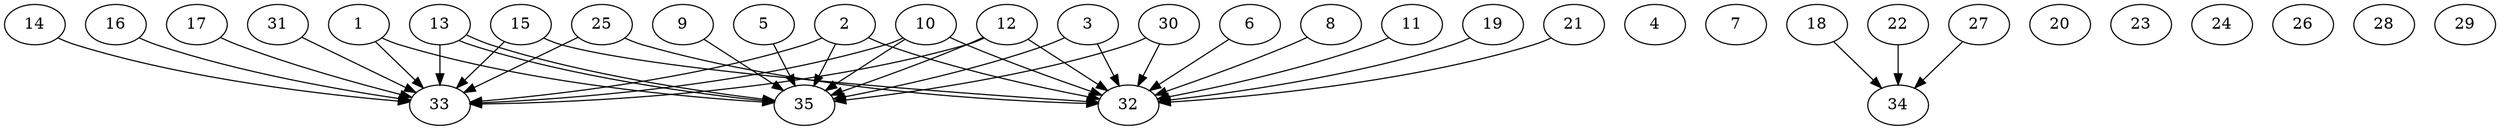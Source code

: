 // DAG automatically generated by daggen at Thu Oct  3 14:05:36 2019
// ./daggen --dot -n 35 --ccr 0.5 --fat 0.9 --regular 0.5 --density 0.5 --mindata 5242880 --maxdata 52428800 
digraph G {
  1 [size="22323200", alpha="0.02", expect_size="11161600"] 
  1 -> 33 [size ="11161600"]
  1 -> 35 [size ="11161600"]
  2 [size="40646656", alpha="0.06", expect_size="20323328"] 
  2 -> 32 [size ="20323328"]
  2 -> 33 [size ="20323328"]
  2 -> 35 [size ="20323328"]
  3 [size="75700224", alpha="0.03", expect_size="37850112"] 
  3 -> 32 [size ="37850112"]
  3 -> 35 [size ="37850112"]
  4 [size="15104000", alpha="0.14", expect_size="7552000"] 
  5 [size="88209408", alpha="0.18", expect_size="44104704"] 
  5 -> 35 [size ="44104704"]
  6 [size="39821312", alpha="0.13", expect_size="19910656"] 
  6 -> 32 [size ="19910656"]
  7 [size="37982208", alpha="0.11", expect_size="18991104"] 
  8 [size="61847552", alpha="0.16", expect_size="30923776"] 
  8 -> 32 [size ="30923776"]
  9 [size="28338176", alpha="0.19", expect_size="14169088"] 
  9 -> 35 [size ="14169088"]
  10 [size="89106432", alpha="0.15", expect_size="44553216"] 
  10 -> 32 [size ="44553216"]
  10 -> 33 [size ="44553216"]
  10 -> 35 [size ="44553216"]
  11 [size="51339264", alpha="0.03", expect_size="25669632"] 
  11 -> 32 [size ="25669632"]
  12 [size="61417472", alpha="0.06", expect_size="30708736"] 
  12 -> 32 [size ="30708736"]
  12 -> 33 [size ="30708736"]
  12 -> 35 [size ="30708736"]
  13 [size="88446976", alpha="0.14", expect_size="44223488"] 
  13 -> 33 [size ="44223488"]
  13 -> 35 [size ="44223488"]
  13 -> 35 [size ="44223488"]
  14 [size="103827456", alpha="0.07", expect_size="51913728"] 
  14 -> 33 [size ="51913728"]
  15 [size="74450944", alpha="0.06", expect_size="37225472"] 
  15 -> 32 [size ="37225472"]
  15 -> 33 [size ="37225472"]
  16 [size="65576960", alpha="0.07", expect_size="32788480"] 
  16 -> 33 [size ="32788480"]
  17 [size="32002048", alpha="0.16", expect_size="16001024"] 
  17 -> 33 [size ="16001024"]
  18 [size="83529728", alpha="0.15", expect_size="41764864"] 
  18 -> 34 [size ="41764864"]
  19 [size="65839104", alpha="0.09", expect_size="32919552"] 
  19 -> 32 [size ="32919552"]
  20 [size="59686912", alpha="0.05", expect_size="29843456"] 
  21 [size="34121728", alpha="0.04", expect_size="17060864"] 
  21 -> 32 [size ="17060864"]
  22 [size="50571264", alpha="0.08", expect_size="25285632"] 
  22 -> 34 [size ="25285632"]
  23 [size="78415872", alpha="0.07", expect_size="39207936"] 
  24 [size="50393088", alpha="0.07", expect_size="25196544"] 
  25 [size="82161664", alpha="0.03", expect_size="41080832"] 
  25 -> 32 [size ="41080832"]
  25 -> 33 [size ="41080832"]
  26 [size="14342144", alpha="0.05", expect_size="7171072"] 
  27 [size="48900096", alpha="0.13", expect_size="24450048"] 
  27 -> 34 [size ="24450048"]
  28 [size="28078080", alpha="0.12", expect_size="14039040"] 
  29 [size="98381824", alpha="0.15", expect_size="49190912"] 
  30 [size="47915008", alpha="0.14", expect_size="23957504"] 
  30 -> 32 [size ="23957504"]
  30 -> 35 [size ="23957504"]
  31 [size="72478720", alpha="0.02", expect_size="36239360"] 
  31 -> 33 [size ="36239360"]
  32 [size="89538560", alpha="0.01", expect_size="44769280"] 
  33 [size="34885632", alpha="0.17", expect_size="17442816"] 
  34 [size="68106240", alpha="0.12", expect_size="34053120"] 
  35 [size="99446784", alpha="0.01", expect_size="49723392"] 
}
